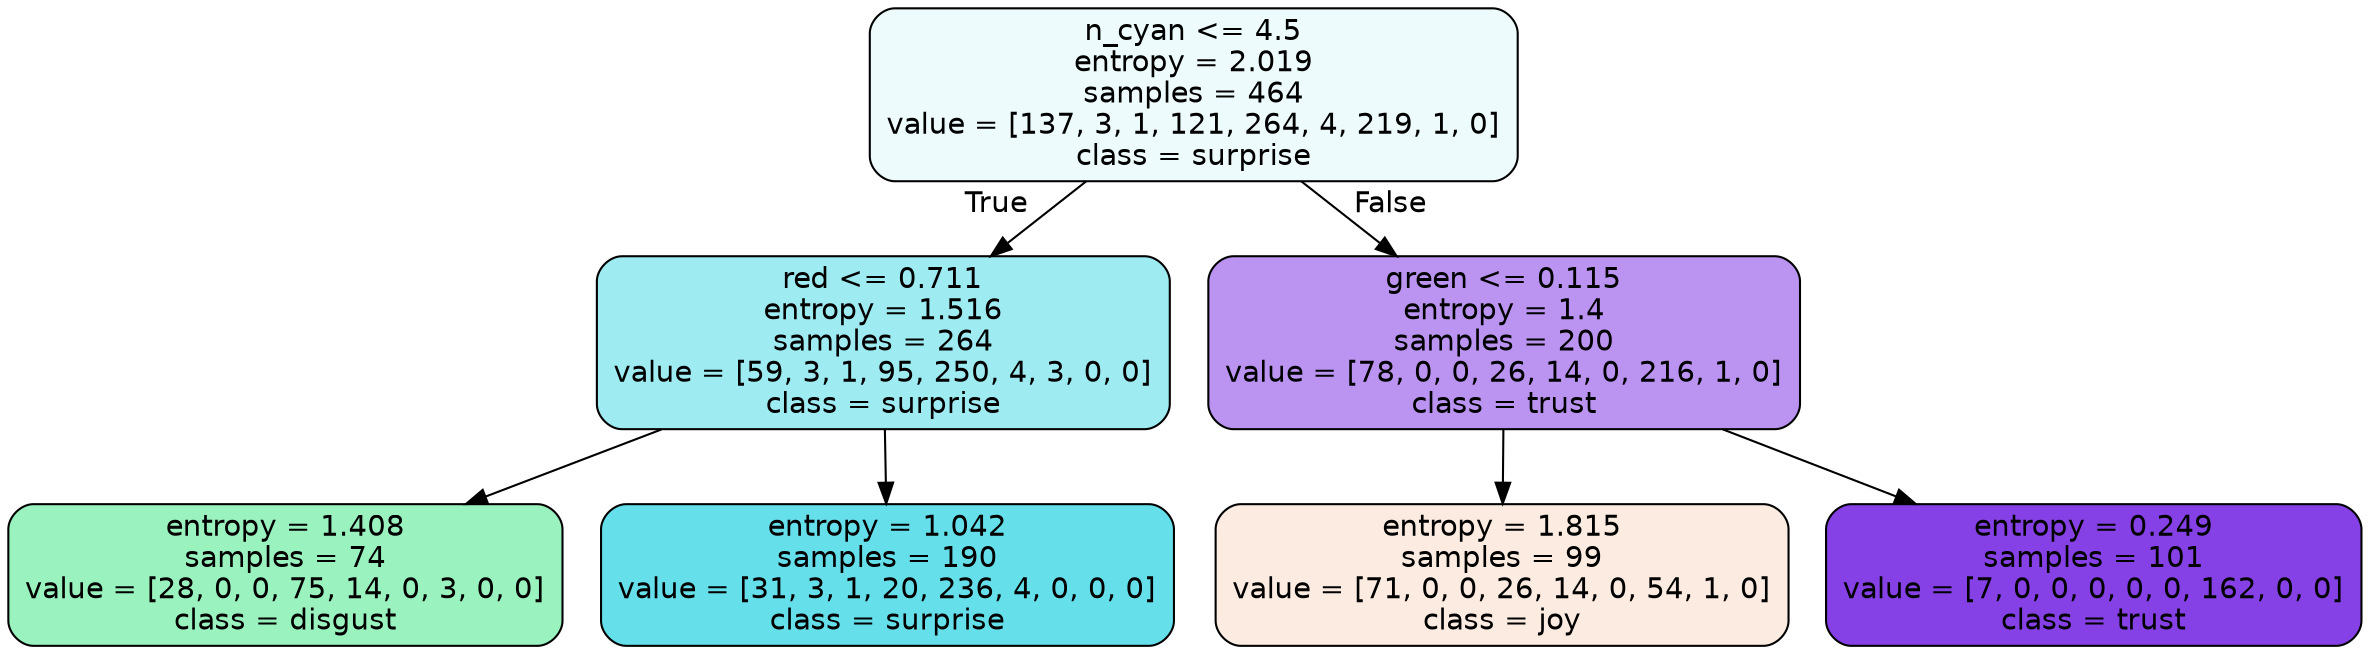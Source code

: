 digraph Tree {
node [shape=box, style="filled, rounded", color="black", fontname=helvetica] ;
edge [fontname=helvetica] ;
0 [label="n_cyan <= 4.5\nentropy = 2.019\nsamples = 464\nvalue = [137, 3, 1, 121, 264, 4, 219, 1, 0]\nclass = surprise", fillcolor="#39d7e516"] ;
1 [label="red <= 0.711\nentropy = 1.516\nsamples = 264\nvalue = [59, 3, 1, 95, 250, 4, 3, 0, 0]\nclass = surprise", fillcolor="#39d7e57c"] ;
0 -> 1 [labeldistance=2.5, labelangle=45, headlabel="True"] ;
2 [label="entropy = 1.408\nsamples = 74\nvalue = [28, 0, 0, 75, 14, 0, 3, 0, 0]\nclass = disgust", fillcolor="#39e58182"] ;
1 -> 2 ;
3 [label="entropy = 1.042\nsamples = 190\nvalue = [31, 3, 1, 20, 236, 4, 0, 0, 0]\nclass = surprise", fillcolor="#39d7e5c6"] ;
1 -> 3 ;
4 [label="green <= 0.115\nentropy = 1.4\nsamples = 200\nvalue = [78, 0, 0, 26, 14, 0, 216, 1, 0]\nclass = trust", fillcolor="#8139e589"] ;
0 -> 4 [labeldistance=2.5, labelangle=-45, headlabel="False"] ;
5 [label="entropy = 1.815\nsamples = 99\nvalue = [71, 0, 0, 26, 14, 0, 54, 1, 0]\nclass = joy", fillcolor="#e5813927"] ;
4 -> 5 ;
6 [label="entropy = 0.249\nsamples = 101\nvalue = [7, 0, 0, 0, 0, 0, 162, 0, 0]\nclass = trust", fillcolor="#8139e5f4"] ;
4 -> 6 ;
}